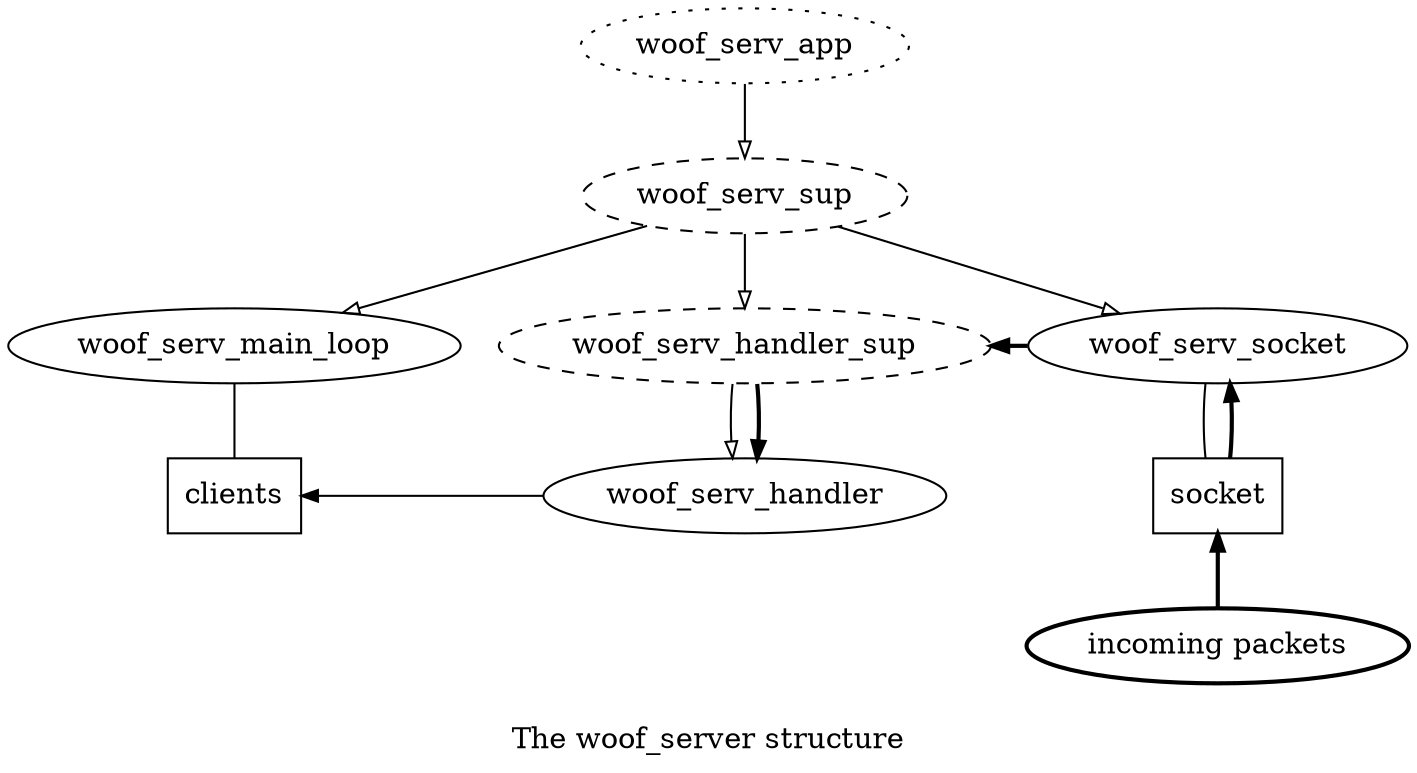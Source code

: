 digraph woof_serv {
    label = "\nThe woof_server structure"
    edge [ arrowhead = oempty, arrowsize = 0.8 ]

    woof_serv_app [ style = dotted ]
    woof_serv_sup [ style = dashed ]
    woof_serv_main_loop
    clients [ shape = rect]
    woof_serv_handler_sup [ style = dashed ]
    woof_serv_handler
    woof_serv_socket
    socket [ shape = rect ]
    { rank = sink; inc_packets [ style = bold label = "incoming packets" ] }

    woof_serv_app -> woof_serv_sup -> { woof_serv_socket woof_serv_main_loop
        woof_serv_handler_sup }
    woof_serv_handler_sup -> woof_serv_handler
    woof_serv_socket -> socket [ arrowhead = none ]
    woof_serv_main_loop -> clients [ arrowhead = none ]
    inc_packets -> socket -> woof_serv_socket -> woof_serv_handler_sup ->
        woof_serv_handler [ constraint = false, arrowhead = normal, style = bold ]
    woof_serv_handler -> clients [ constraint = false, arrowhead = normal ]
}

